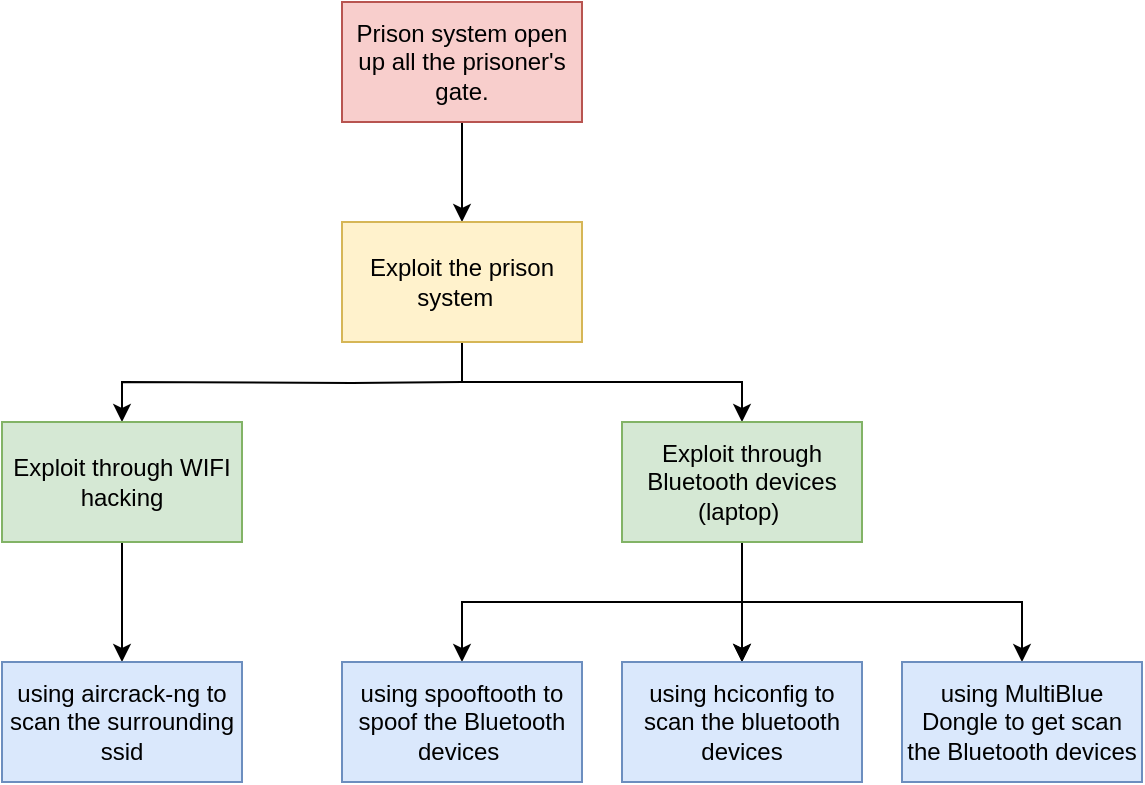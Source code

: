 <mxfile version="20.5.3" type="github">
  <diagram id="prtHgNgQTEPvFCAcTncT" name="Page-1">
    <mxGraphModel dx="898" dy="510" grid="1" gridSize="10" guides="1" tooltips="1" connect="1" arrows="1" fold="1" page="1" pageScale="1" pageWidth="827" pageHeight="1169" math="0" shadow="0">
      <root>
        <mxCell id="0" />
        <mxCell id="1" parent="0" />
        <mxCell id="SP-LTOMMdH5l47RVkK4U-3" value="" style="edgeStyle=orthogonalEdgeStyle;rounded=0;orthogonalLoop=1;jettySize=auto;html=1;" edge="1" parent="1" source="SP-LTOMMdH5l47RVkK4U-1" target="SP-LTOMMdH5l47RVkK4U-2">
          <mxGeometry relative="1" as="geometry" />
        </mxCell>
        <mxCell id="SP-LTOMMdH5l47RVkK4U-1" value="Prison system open up all the prisoner&#39;s gate." style="rounded=0;whiteSpace=wrap;html=1;fillColor=#f8cecc;strokeColor=#b85450;" vertex="1" parent="1">
          <mxGeometry x="330" y="40" width="120" height="60" as="geometry" />
        </mxCell>
        <mxCell id="SP-LTOMMdH5l47RVkK4U-7" value="" style="edgeStyle=orthogonalEdgeStyle;rounded=0;orthogonalLoop=1;jettySize=auto;html=1;" edge="1" parent="1" target="SP-LTOMMdH5l47RVkK4U-6">
          <mxGeometry relative="1" as="geometry">
            <mxPoint x="390" y="230" as="sourcePoint" />
          </mxGeometry>
        </mxCell>
        <mxCell id="SP-LTOMMdH5l47RVkK4U-11" value="" style="edgeStyle=orthogonalEdgeStyle;rounded=0;orthogonalLoop=1;jettySize=auto;html=1;exitX=0.5;exitY=1;exitDx=0;exitDy=0;fillColor=#d5e8d4;strokeColor=#000000;" edge="1" parent="1" source="SP-LTOMMdH5l47RVkK4U-2" target="SP-LTOMMdH5l47RVkK4U-10">
          <mxGeometry relative="1" as="geometry" />
        </mxCell>
        <mxCell id="SP-LTOMMdH5l47RVkK4U-2" value="Exploit the prison system&amp;nbsp;&amp;nbsp;" style="whiteSpace=wrap;html=1;fillColor=#fff2cc;strokeColor=#d6b656;rounded=0;" vertex="1" parent="1">
          <mxGeometry x="330" y="150" width="120" height="60" as="geometry" />
        </mxCell>
        <mxCell id="SP-LTOMMdH5l47RVkK4U-9" value="" style="edgeStyle=orthogonalEdgeStyle;rounded=0;orthogonalLoop=1;jettySize=auto;html=1;" edge="1" parent="1" source="SP-LTOMMdH5l47RVkK4U-6" target="SP-LTOMMdH5l47RVkK4U-8">
          <mxGeometry relative="1" as="geometry" />
        </mxCell>
        <mxCell id="SP-LTOMMdH5l47RVkK4U-6" value="Exploit through WIFI hacking" style="whiteSpace=wrap;html=1;fillColor=#d5e8d4;strokeColor=#82b366;rounded=0;" vertex="1" parent="1">
          <mxGeometry x="160" y="250" width="120" height="60" as="geometry" />
        </mxCell>
        <mxCell id="SP-LTOMMdH5l47RVkK4U-8" value="using aircrack-ng to scan the surrounding ssid" style="whiteSpace=wrap;html=1;fillColor=#dae8fc;strokeColor=#6c8ebf;rounded=0;" vertex="1" parent="1">
          <mxGeometry x="160" y="370" width="120" height="60" as="geometry" />
        </mxCell>
        <mxCell id="SP-LTOMMdH5l47RVkK4U-13" value="" style="edgeStyle=orthogonalEdgeStyle;rounded=0;orthogonalLoop=1;jettySize=auto;html=1;strokeColor=#000000;" edge="1" parent="1" source="SP-LTOMMdH5l47RVkK4U-10" target="SP-LTOMMdH5l47RVkK4U-12">
          <mxGeometry relative="1" as="geometry" />
        </mxCell>
        <mxCell id="SP-LTOMMdH5l47RVkK4U-14" value="" style="edgeStyle=orthogonalEdgeStyle;rounded=0;orthogonalLoop=1;jettySize=auto;html=1;strokeColor=#000000;" edge="1" parent="1" source="SP-LTOMMdH5l47RVkK4U-10" target="SP-LTOMMdH5l47RVkK4U-12">
          <mxGeometry relative="1" as="geometry" />
        </mxCell>
        <mxCell id="SP-LTOMMdH5l47RVkK4U-18" style="edgeStyle=orthogonalEdgeStyle;rounded=0;orthogonalLoop=1;jettySize=auto;html=1;strokeColor=#000000;exitX=0.5;exitY=1;exitDx=0;exitDy=0;" edge="1" parent="1" source="SP-LTOMMdH5l47RVkK4U-10" target="SP-LTOMMdH5l47RVkK4U-17">
          <mxGeometry relative="1" as="geometry" />
        </mxCell>
        <mxCell id="SP-LTOMMdH5l47RVkK4U-19" style="edgeStyle=orthogonalEdgeStyle;rounded=0;orthogonalLoop=1;jettySize=auto;html=1;strokeColor=#000000;exitX=0.5;exitY=1;exitDx=0;exitDy=0;" edge="1" parent="1" source="SP-LTOMMdH5l47RVkK4U-10" target="SP-LTOMMdH5l47RVkK4U-16">
          <mxGeometry relative="1" as="geometry" />
        </mxCell>
        <mxCell id="SP-LTOMMdH5l47RVkK4U-10" value="Exploit through Bluetooth devices (laptop)&amp;nbsp;" style="whiteSpace=wrap;html=1;fillColor=#d5e8d4;strokeColor=#82b366;rounded=0;" vertex="1" parent="1">
          <mxGeometry x="470" y="250" width="120" height="60" as="geometry" />
        </mxCell>
        <mxCell id="SP-LTOMMdH5l47RVkK4U-12" value="using hciconfig to scan the bluetooth devices" style="whiteSpace=wrap;html=1;fillColor=#dae8fc;strokeColor=#6c8ebf;rounded=0;" vertex="1" parent="1">
          <mxGeometry x="470" y="370" width="120" height="60" as="geometry" />
        </mxCell>
        <mxCell id="SP-LTOMMdH5l47RVkK4U-16" value="using MultiBlue Dongle to get scan the Bluetooth devices" style="whiteSpace=wrap;html=1;fillColor=#dae8fc;strokeColor=#6c8ebf;rounded=0;" vertex="1" parent="1">
          <mxGeometry x="610" y="370" width="120" height="60" as="geometry" />
        </mxCell>
        <mxCell id="SP-LTOMMdH5l47RVkK4U-17" value="using spooftooth to spoof the Bluetooth devices&amp;nbsp;" style="whiteSpace=wrap;html=1;fillColor=#dae8fc;strokeColor=#6c8ebf;rounded=0;" vertex="1" parent="1">
          <mxGeometry x="330" y="370" width="120" height="60" as="geometry" />
        </mxCell>
      </root>
    </mxGraphModel>
  </diagram>
</mxfile>
